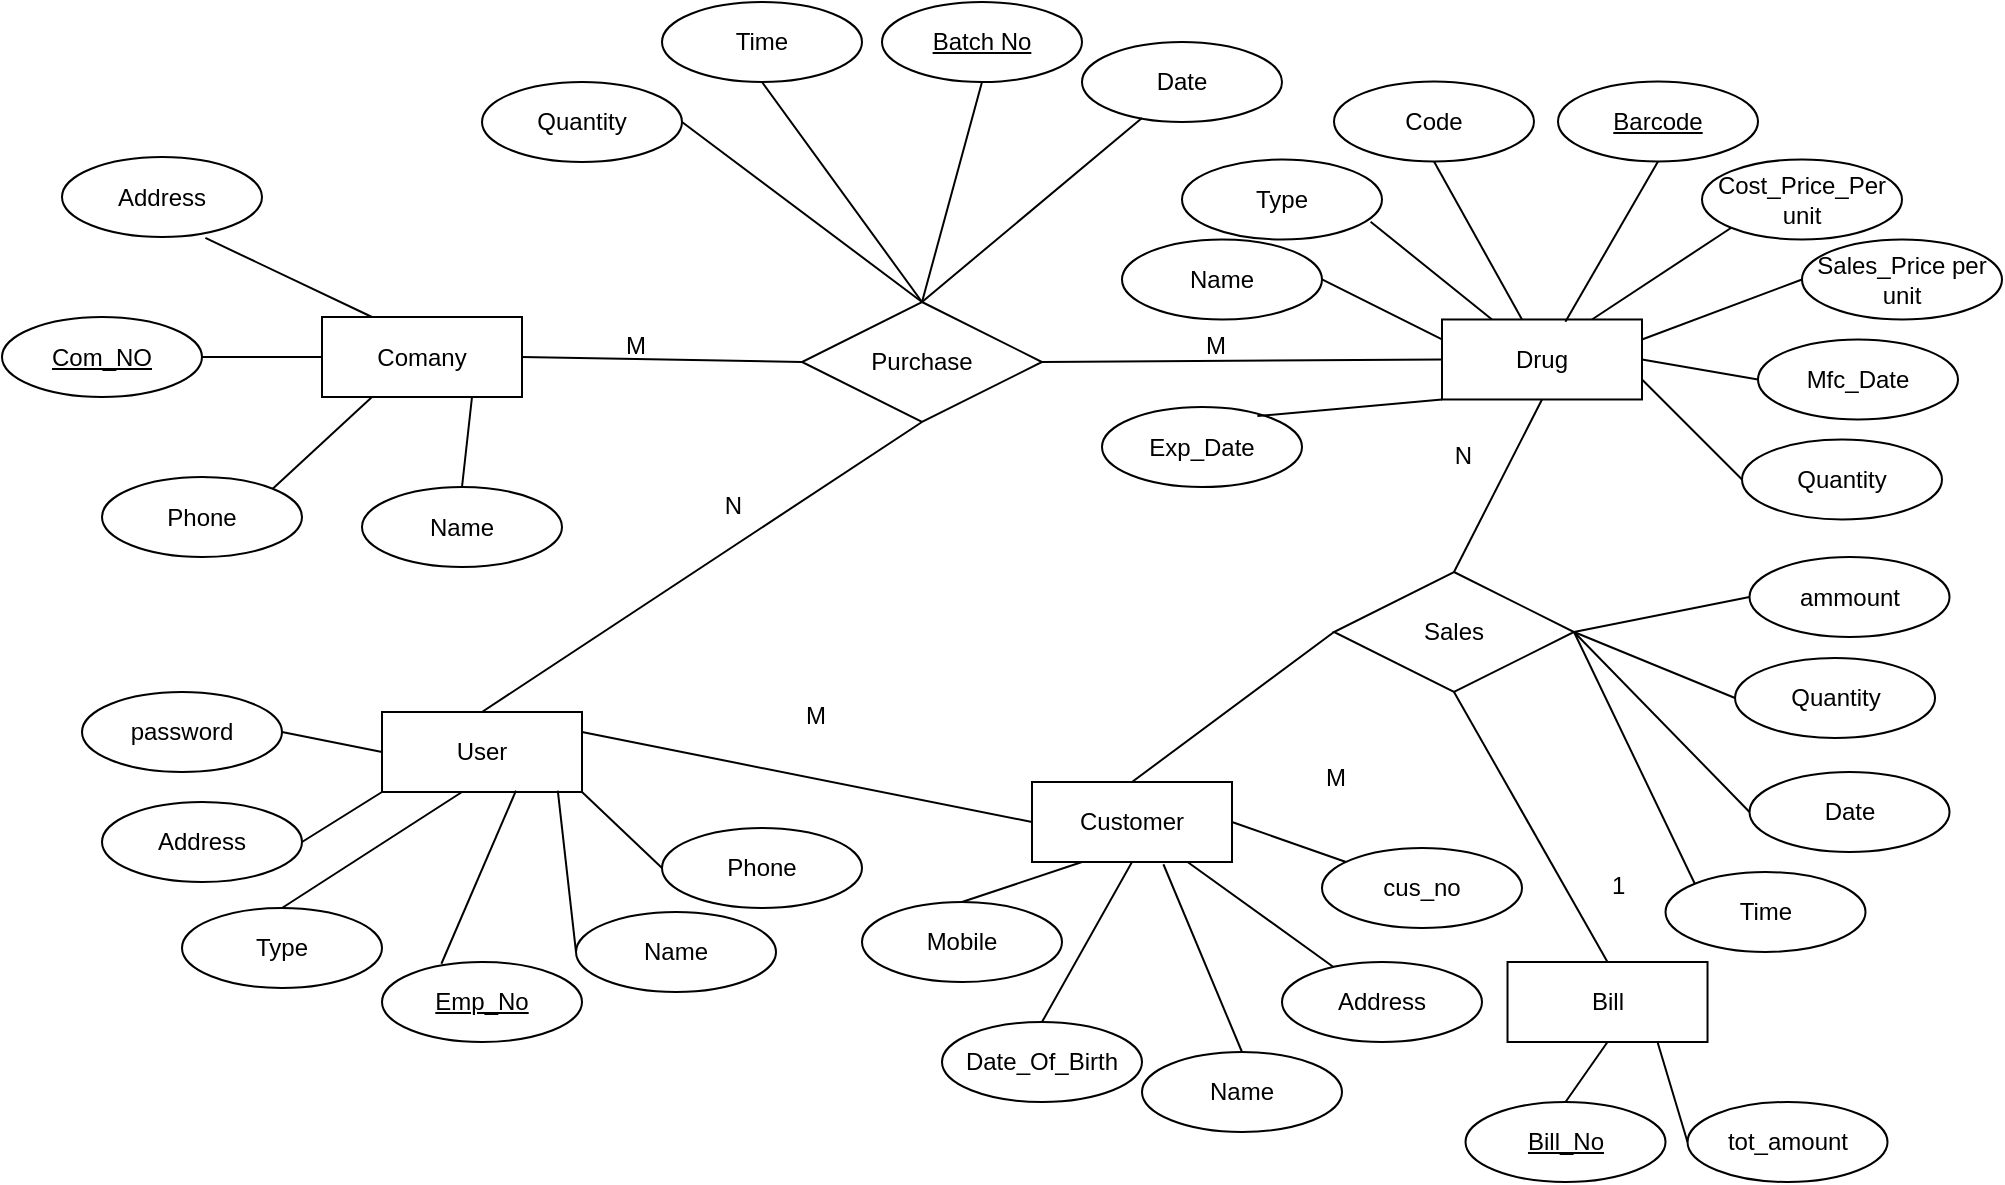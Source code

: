 <mxfile version="13.9.9" type="device"><diagram id="R2lEEEUBdFMjLlhIrx00" name="Page-1"><mxGraphModel dx="1987" dy="863" grid="1" gridSize="10" guides="1" tooltips="1" connect="1" arrows="1" fold="1" page="1" pageScale="1" pageWidth="1169" pageHeight="827" math="0" shadow="0" extFonts="Permanent Marker^https://fonts.googleapis.com/css?family=Permanent+Marker"><root><mxCell id="0"/><mxCell id="1" parent="0"/><mxCell id="lmXtZbd8jgHiGXqNMHW0-3" value="Comany" style="whiteSpace=wrap;html=1;align=center;" parent="1" vertex="1"><mxGeometry x="200" y="281.5" width="100" height="40" as="geometry"/></mxCell><mxCell id="lmXtZbd8jgHiGXqNMHW0-4" value="Address" style="ellipse;whiteSpace=wrap;html=1;align=center;" parent="1" vertex="1"><mxGeometry x="70" y="201.5" width="100" height="40" as="geometry"/></mxCell><mxCell id="lmXtZbd8jgHiGXqNMHW0-5" value="Name" style="ellipse;whiteSpace=wrap;html=1;align=center;" parent="1" vertex="1"><mxGeometry x="220" y="366.5" width="100" height="40" as="geometry"/></mxCell><mxCell id="lmXtZbd8jgHiGXqNMHW0-6" value="&lt;u&gt;Com_NO&lt;/u&gt;" style="ellipse;whiteSpace=wrap;html=1;align=center;" parent="1" vertex="1"><mxGeometry x="40" y="281.5" width="100" height="40" as="geometry"/></mxCell><mxCell id="lmXtZbd8jgHiGXqNMHW0-7" value="Phone" style="ellipse;whiteSpace=wrap;html=1;align=center;" parent="1" vertex="1"><mxGeometry x="90" y="361.5" width="100" height="40" as="geometry"/></mxCell><mxCell id="lmXtZbd8jgHiGXqNMHW0-8" value="Purchase" style="shape=rhombus;perimeter=rhombusPerimeter;whiteSpace=wrap;html=1;align=center;" parent="1" vertex="1"><mxGeometry x="440" y="274" width="120" height="60" as="geometry"/></mxCell><mxCell id="lmXtZbd8jgHiGXqNMHW0-9" value="Time" style="ellipse;whiteSpace=wrap;html=1;align=center;" parent="1" vertex="1"><mxGeometry x="370" y="124" width="100" height="40" as="geometry"/></mxCell><mxCell id="lmXtZbd8jgHiGXqNMHW0-10" value="&lt;u&gt;Batch No&lt;/u&gt;" style="ellipse;whiteSpace=wrap;html=1;align=center;" parent="1" vertex="1"><mxGeometry x="480" y="124" width="100" height="40" as="geometry"/></mxCell><mxCell id="lmXtZbd8jgHiGXqNMHW0-11" value="Date" style="ellipse;whiteSpace=wrap;html=1;align=center;" parent="1" vertex="1"><mxGeometry x="580" y="144" width="100" height="40" as="geometry"/></mxCell><mxCell id="lmXtZbd8jgHiGXqNMHW0-12" value="Quantity" style="ellipse;whiteSpace=wrap;html=1;align=center;" parent="1" vertex="1"><mxGeometry x="280" y="164" width="100" height="40" as="geometry"/></mxCell><mxCell id="lmXtZbd8jgHiGXqNMHW0-13" value="" style="endArrow=none;html=1;rounded=0;entryX=0.5;entryY=1;entryDx=0;entryDy=0;exitX=0.5;exitY=0;exitDx=0;exitDy=0;" parent="1" source="lmXtZbd8jgHiGXqNMHW0-8" target="lmXtZbd8jgHiGXqNMHW0-9" edge="1"><mxGeometry width="50" height="50" relative="1" as="geometry"><mxPoint x="440" y="314" as="sourcePoint"/><mxPoint x="490" y="264" as="targetPoint"/></mxGeometry></mxCell><mxCell id="lmXtZbd8jgHiGXqNMHW0-14" value="" style="endArrow=none;html=1;rounded=0;entryX=0.5;entryY=1;entryDx=0;entryDy=0;exitX=0.5;exitY=0;exitDx=0;exitDy=0;" parent="1" source="lmXtZbd8jgHiGXqNMHW0-8" target="lmXtZbd8jgHiGXqNMHW0-10" edge="1"><mxGeometry width="50" height="50" relative="1" as="geometry"><mxPoint x="540" y="251.5" as="sourcePoint"/><mxPoint x="480" y="216.5" as="targetPoint"/></mxGeometry></mxCell><mxCell id="lmXtZbd8jgHiGXqNMHW0-15" value="" style="endArrow=none;html=1;rounded=0;entryX=0.3;entryY=0.95;entryDx=0;entryDy=0;exitX=0.5;exitY=0;exitDx=0;exitDy=0;entryPerimeter=0;" parent="1" source="lmXtZbd8jgHiGXqNMHW0-8" target="lmXtZbd8jgHiGXqNMHW0-11" edge="1"><mxGeometry width="50" height="50" relative="1" as="geometry"><mxPoint x="550" y="334" as="sourcePoint"/><mxPoint x="550" y="254" as="targetPoint"/></mxGeometry></mxCell><mxCell id="lmXtZbd8jgHiGXqNMHW0-17" value="" style="endArrow=none;html=1;rounded=0;entryX=0.5;entryY=0;entryDx=0;entryDy=0;exitX=1;exitY=0.5;exitDx=0;exitDy=0;" parent="1" source="lmXtZbd8jgHiGXqNMHW0-12" target="lmXtZbd8jgHiGXqNMHW0-8" edge="1"><mxGeometry width="50" height="50" relative="1" as="geometry"><mxPoint x="400" y="384" as="sourcePoint"/><mxPoint x="450" y="334" as="targetPoint"/></mxGeometry></mxCell><mxCell id="lmXtZbd8jgHiGXqNMHW0-19" value="" style="endArrow=none;html=1;rounded=0;entryX=0.5;entryY=0;entryDx=0;entryDy=0;exitX=0.75;exitY=1;exitDx=0;exitDy=0;" parent="1" source="lmXtZbd8jgHiGXqNMHW0-3" target="lmXtZbd8jgHiGXqNMHW0-5" edge="1"><mxGeometry width="50" height="50" relative="1" as="geometry"><mxPoint x="230" y="281.5" as="sourcePoint"/><mxPoint x="280" y="231.5" as="targetPoint"/></mxGeometry></mxCell><mxCell id="lmXtZbd8jgHiGXqNMHW0-20" value="" style="endArrow=none;html=1;rounded=0;entryX=0.717;entryY=1.012;entryDx=0;entryDy=0;exitX=0.25;exitY=0;exitDx=0;exitDy=0;entryPerimeter=0;" parent="1" source="lmXtZbd8jgHiGXqNMHW0-3" target="lmXtZbd8jgHiGXqNMHW0-4" edge="1"><mxGeometry width="50" height="50" relative="1" as="geometry"><mxPoint x="285" y="291.5" as="sourcePoint"/><mxPoint x="290" y="251.5" as="targetPoint"/><Array as="points"/></mxGeometry></mxCell><mxCell id="lmXtZbd8jgHiGXqNMHW0-21" value="" style="endArrow=none;html=1;rounded=0;exitX=1;exitY=0.5;exitDx=0;exitDy=0;entryX=0;entryY=0.5;entryDx=0;entryDy=0;" parent="1" source="lmXtZbd8jgHiGXqNMHW0-6" target="lmXtZbd8jgHiGXqNMHW0-3" edge="1"><mxGeometry width="50" height="50" relative="1" as="geometry"><mxPoint x="150" y="351.5" as="sourcePoint"/><mxPoint x="200" y="301.5" as="targetPoint"/></mxGeometry></mxCell><mxCell id="lmXtZbd8jgHiGXqNMHW0-22" value="" style="endArrow=none;html=1;rounded=0;entryX=0.25;entryY=1;entryDx=0;entryDy=0;exitX=1;exitY=0;exitDx=0;exitDy=0;" parent="1" source="lmXtZbd8jgHiGXqNMHW0-7" target="lmXtZbd8jgHiGXqNMHW0-3" edge="1"><mxGeometry width="50" height="50" relative="1" as="geometry"><mxPoint x="160" y="381.5" as="sourcePoint"/><mxPoint x="210" y="331.5" as="targetPoint"/></mxGeometry></mxCell><mxCell id="lmXtZbd8jgHiGXqNMHW0-23" value="Drug" style="whiteSpace=wrap;html=1;align=center;" parent="1" vertex="1"><mxGeometry x="760" y="282.74" width="100" height="40" as="geometry"/></mxCell><mxCell id="lmXtZbd8jgHiGXqNMHW0-24" value="Name" style="ellipse;whiteSpace=wrap;html=1;align=center;" parent="1" vertex="1"><mxGeometry x="600" y="242.74" width="100" height="40" as="geometry"/></mxCell><mxCell id="lmXtZbd8jgHiGXqNMHW0-25" value="Type" style="ellipse;whiteSpace=wrap;html=1;align=center;" parent="1" vertex="1"><mxGeometry x="630" y="202.74" width="100" height="40" as="geometry"/></mxCell><mxCell id="lmXtZbd8jgHiGXqNMHW0-26" value="Code" style="ellipse;whiteSpace=wrap;html=1;align=center;" parent="1" vertex="1"><mxGeometry x="706" y="163.74" width="100" height="40" as="geometry"/></mxCell><mxCell id="lmXtZbd8jgHiGXqNMHW0-27" value="&lt;u&gt;Barcode&lt;/u&gt;" style="ellipse;whiteSpace=wrap;html=1;align=center;" parent="1" vertex="1"><mxGeometry x="818" y="163.74" width="100" height="40" as="geometry"/></mxCell><mxCell id="lmXtZbd8jgHiGXqNMHW0-28" value="Cost_Price_Per unit" style="ellipse;whiteSpace=wrap;html=1;align=center;" parent="1" vertex="1"><mxGeometry x="890" y="202.74" width="100" height="40" as="geometry"/></mxCell><mxCell id="lmXtZbd8jgHiGXqNMHW0-29" value="Exp_Date" style="ellipse;whiteSpace=wrap;html=1;align=center;" parent="1" vertex="1"><mxGeometry x="590" y="326.5" width="100" height="40" as="geometry"/></mxCell><mxCell id="lmXtZbd8jgHiGXqNMHW0-30" value="Quantity" style="ellipse;whiteSpace=wrap;html=1;align=center;" parent="1" vertex="1"><mxGeometry x="910" y="342.74" width="100" height="40" as="geometry"/></mxCell><mxCell id="lmXtZbd8jgHiGXqNMHW0-31" value="Sales_Price per unit" style="ellipse;whiteSpace=wrap;html=1;align=center;" parent="1" vertex="1"><mxGeometry x="940" y="242.74" width="100" height="40" as="geometry"/></mxCell><mxCell id="lmXtZbd8jgHiGXqNMHW0-32" value="Mfc_Date" style="ellipse;whiteSpace=wrap;html=1;align=center;" parent="1" vertex="1"><mxGeometry x="918" y="292.74" width="100" height="40" as="geometry"/></mxCell><mxCell id="lmXtZbd8jgHiGXqNMHW0-33" value="" style="endArrow=none;html=1;rounded=0;entryX=0.5;entryY=1;entryDx=0;entryDy=0;exitX=0.4;exitY=0;exitDx=0;exitDy=0;exitPerimeter=0;" parent="1" source="lmXtZbd8jgHiGXqNMHW0-23" target="lmXtZbd8jgHiGXqNMHW0-26" edge="1"><mxGeometry width="50" height="50" relative="1" as="geometry"><mxPoint x="750" y="252.74" as="sourcePoint"/><mxPoint x="800" y="202.74" as="targetPoint"/></mxGeometry></mxCell><mxCell id="lmXtZbd8jgHiGXqNMHW0-34" value="" style="endArrow=none;html=1;rounded=0;entryX=0.943;entryY=0.779;entryDx=0;entryDy=0;exitX=0.25;exitY=0;exitDx=0;exitDy=0;entryPerimeter=0;" parent="1" source="lmXtZbd8jgHiGXqNMHW0-23" target="lmXtZbd8jgHiGXqNMHW0-25" edge="1"><mxGeometry width="50" height="50" relative="1" as="geometry"><mxPoint x="760" y="311.74" as="sourcePoint"/><mxPoint x="716" y="232.74" as="targetPoint"/></mxGeometry></mxCell><mxCell id="lmXtZbd8jgHiGXqNMHW0-35" value="" style="endArrow=none;html=1;rounded=0;entryX=1;entryY=0.5;entryDx=0;entryDy=0;exitX=0;exitY=0.25;exitDx=0;exitDy=0;" parent="1" source="lmXtZbd8jgHiGXqNMHW0-23" target="lmXtZbd8jgHiGXqNMHW0-24" edge="1"><mxGeometry width="50" height="50" relative="1" as="geometry"><mxPoint x="767.3" y="318.9" as="sourcePoint"/><mxPoint x="706" y="272.74" as="targetPoint"/></mxGeometry></mxCell><mxCell id="lmXtZbd8jgHiGXqNMHW0-37" value="" style="endArrow=none;html=1;rounded=0;entryX=0.5;entryY=1;entryDx=0;entryDy=0;exitX=0.617;exitY=0.029;exitDx=0;exitDy=0;exitPerimeter=0;" parent="1" source="lmXtZbd8jgHiGXqNMHW0-23" target="lmXtZbd8jgHiGXqNMHW0-27" edge="1"><mxGeometry width="50" height="50" relative="1" as="geometry"><mxPoint x="862" y="281.74" as="sourcePoint"/><mxPoint x="818" y="202.74" as="targetPoint"/></mxGeometry></mxCell><mxCell id="lmXtZbd8jgHiGXqNMHW0-38" value="" style="endArrow=none;html=1;rounded=0;entryX=0;entryY=1;entryDx=0;entryDy=0;exitX=0.75;exitY=0;exitDx=0;exitDy=0;" parent="1" source="lmXtZbd8jgHiGXqNMHW0-23" target="lmXtZbd8jgHiGXqNMHW0-28" edge="1"><mxGeometry width="50" height="50" relative="1" as="geometry"><mxPoint x="831.7" y="293.9" as="sourcePoint"/><mxPoint x="878" y="213.74" as="targetPoint"/></mxGeometry></mxCell><mxCell id="lmXtZbd8jgHiGXqNMHW0-40" value="" style="endArrow=none;html=1;rounded=0;entryX=0;entryY=0.5;entryDx=0;entryDy=0;exitX=1;exitY=0.25;exitDx=0;exitDy=0;" parent="1" source="lmXtZbd8jgHiGXqNMHW0-23" target="lmXtZbd8jgHiGXqNMHW0-31" edge="1"><mxGeometry width="50" height="50" relative="1" as="geometry"><mxPoint x="870" y="318.6" as="sourcePoint"/><mxPoint x="939.645" y="272.742" as="targetPoint"/></mxGeometry></mxCell><mxCell id="lmXtZbd8jgHiGXqNMHW0-41" value="" style="endArrow=none;html=1;rounded=0;entryX=1;entryY=0.75;entryDx=0;entryDy=0;exitX=0;exitY=0.5;exitDx=0;exitDy=0;" parent="1" source="lmXtZbd8jgHiGXqNMHW0-30" target="lmXtZbd8jgHiGXqNMHW0-23" edge="1"><mxGeometry width="50" height="50" relative="1" as="geometry"><mxPoint x="850" y="382.74" as="sourcePoint"/><mxPoint x="790" y="352.74" as="targetPoint"/></mxGeometry></mxCell><mxCell id="lmXtZbd8jgHiGXqNMHW0-42" value="" style="endArrow=none;html=1;rounded=0;entryX=1;entryY=0.5;entryDx=0;entryDy=0;exitX=0;exitY=0.5;exitDx=0;exitDy=0;" parent="1" source="lmXtZbd8jgHiGXqNMHW0-32" target="lmXtZbd8jgHiGXqNMHW0-23" edge="1"><mxGeometry width="50" height="50" relative="1" as="geometry"><mxPoint x="850" y="382.74" as="sourcePoint"/><mxPoint x="850" y="332.74" as="targetPoint"/></mxGeometry></mxCell><mxCell id="lmXtZbd8jgHiGXqNMHW0-44" value="" style="endArrow=none;html=1;rounded=0;exitX=0.777;exitY=0.113;exitDx=0;exitDy=0;exitPerimeter=0;entryX=0;entryY=1;entryDx=0;entryDy=0;" parent="1" source="lmXtZbd8jgHiGXqNMHW0-29" target="lmXtZbd8jgHiGXqNMHW0-23" edge="1"><mxGeometry width="50" height="50" relative="1" as="geometry"><mxPoint x="820" y="382.74" as="sourcePoint"/><mxPoint x="760" y="332.74" as="targetPoint"/></mxGeometry></mxCell><mxCell id="lmXtZbd8jgHiGXqNMHW0-45" value="Sales" style="shape=rhombus;perimeter=rhombusPerimeter;whiteSpace=wrap;html=1;align=center;" parent="1" vertex="1"><mxGeometry x="706" y="409" width="120" height="60" as="geometry"/></mxCell><mxCell id="lmXtZbd8jgHiGXqNMHW0-46" value="Quantity" style="ellipse;whiteSpace=wrap;html=1;align=center;" parent="1" vertex="1"><mxGeometry x="906.52" y="451.99" width="100" height="40" as="geometry"/></mxCell><mxCell id="lmXtZbd8jgHiGXqNMHW0-47" value="" style="endArrow=none;html=1;rounded=0;entryX=0;entryY=0.5;entryDx=0;entryDy=0;exitX=1;exitY=0.5;exitDx=0;exitDy=0;" parent="1" source="lmXtZbd8jgHiGXqNMHW0-45" target="lmXtZbd8jgHiGXqNMHW0-46" edge="1"><mxGeometry width="50" height="50" relative="1" as="geometry"><mxPoint x="742.76" y="556.99" as="sourcePoint"/><mxPoint x="792.76" y="506.99" as="targetPoint"/></mxGeometry></mxCell><mxCell id="lmXtZbd8jgHiGXqNMHW0-50" value="&lt;u&gt;Bill_No&lt;/u&gt;" style="ellipse;whiteSpace=wrap;html=1;align=center;" parent="1" vertex="1"><mxGeometry x="771.76" y="674" width="100" height="40" as="geometry"/></mxCell><mxCell id="lmXtZbd8jgHiGXqNMHW0-51" value="tot_amount" style="ellipse;whiteSpace=wrap;html=1;align=center;" parent="1" vertex="1"><mxGeometry x="882.76" y="674" width="100" height="40" as="geometry"/></mxCell><mxCell id="lmXtZbd8jgHiGXqNMHW0-52" value="Time" style="ellipse;whiteSpace=wrap;html=1;align=center;" parent="1" vertex="1"><mxGeometry x="871.76" y="559" width="100" height="40" as="geometry"/></mxCell><mxCell id="lmXtZbd8jgHiGXqNMHW0-53" value="" style="endArrow=none;html=1;rounded=0;entryX=0.5;entryY=0;entryDx=0;entryDy=0;exitX=0.5;exitY=1;exitDx=0;exitDy=0;" parent="1" source="OmnGmeT0H6T3P1tnoGOz-3" target="lmXtZbd8jgHiGXqNMHW0-50" edge="1"><mxGeometry width="50" height="50" relative="1" as="geometry"><mxPoint x="842.76" y="466.99" as="sourcePoint"/><mxPoint x="842.76" y="437.99" as="targetPoint"/></mxGeometry></mxCell><mxCell id="lmXtZbd8jgHiGXqNMHW0-54" value="" style="endArrow=none;html=1;rounded=0;entryX=0;entryY=0.5;entryDx=0;entryDy=0;exitX=0.75;exitY=1;exitDx=0;exitDy=0;" parent="1" source="OmnGmeT0H6T3P1tnoGOz-3" target="lmXtZbd8jgHiGXqNMHW0-51" edge="1"><mxGeometry width="50" height="50" relative="1" as="geometry"><mxPoint x="872.76" y="481.99" as="sourcePoint"/><mxPoint x="917.405" y="461.132" as="targetPoint"/></mxGeometry></mxCell><mxCell id="lmXtZbd8jgHiGXqNMHW0-55" value="" style="endArrow=none;html=1;rounded=0;entryX=0;entryY=0;entryDx=0;entryDy=0;exitX=1;exitY=0.5;exitDx=0;exitDy=0;" parent="1" source="lmXtZbd8jgHiGXqNMHW0-45" target="lmXtZbd8jgHiGXqNMHW0-52" edge="1"><mxGeometry width="50" height="50" relative="1" as="geometry"><mxPoint x="902.76" y="496.99" as="sourcePoint"/><mxPoint x="932.76" y="496.99" as="targetPoint"/></mxGeometry></mxCell><mxCell id="lmXtZbd8jgHiGXqNMHW0-56" value="Customer" style="whiteSpace=wrap;html=1;align=center;" parent="1" vertex="1"><mxGeometry x="555.0" y="514" width="100" height="40" as="geometry"/></mxCell><mxCell id="lmXtZbd8jgHiGXqNMHW0-57" value="Address" style="ellipse;whiteSpace=wrap;html=1;align=center;" parent="1" vertex="1"><mxGeometry x="680.0" y="604" width="100" height="40" as="geometry"/></mxCell><mxCell id="lmXtZbd8jgHiGXqNMHW0-58" value="Name" style="ellipse;whiteSpace=wrap;html=1;align=center;" parent="1" vertex="1"><mxGeometry x="610.0" y="649" width="100" height="40" as="geometry"/></mxCell><mxCell id="lmXtZbd8jgHiGXqNMHW0-59" value="Date_Of_Birth" style="ellipse;whiteSpace=wrap;html=1;align=center;" parent="1" vertex="1"><mxGeometry x="510.0" y="634" width="100" height="40" as="geometry"/></mxCell><mxCell id="lmXtZbd8jgHiGXqNMHW0-60" value="Mobile" style="ellipse;whiteSpace=wrap;html=1;align=center;" parent="1" vertex="1"><mxGeometry x="470.0" y="574" width="100" height="40" as="geometry"/></mxCell><mxCell id="lmXtZbd8jgHiGXqNMHW0-61" value="" style="endArrow=none;html=1;rounded=0;" parent="1" source="lmXtZbd8jgHiGXqNMHW0-56" target="lmXtZbd8jgHiGXqNMHW0-57" edge="1"><mxGeometry width="50" height="50" relative="1" as="geometry"><mxPoint x="595.0" y="478.14" as="sourcePoint"/><mxPoint x="669.645" y="508.998" as="targetPoint"/></mxGeometry></mxCell><mxCell id="lmXtZbd8jgHiGXqNMHW0-62" value="" style="endArrow=none;html=1;rounded=0;exitX=0.657;exitY=1.028;exitDx=0;exitDy=0;entryX=0.5;entryY=0;entryDx=0;entryDy=0;exitPerimeter=0;" parent="1" source="lmXtZbd8jgHiGXqNMHW0-56" target="lmXtZbd8jgHiGXqNMHW0-58" edge="1"><mxGeometry width="50" height="50" relative="1" as="geometry"><mxPoint x="665.0" y="524.0" as="sourcePoint"/><mxPoint x="707.46" y="504.185" as="targetPoint"/></mxGeometry></mxCell><mxCell id="lmXtZbd8jgHiGXqNMHW0-63" value="" style="endArrow=none;html=1;rounded=0;exitX=0.5;exitY=1;exitDx=0;exitDy=0;entryX=0.5;entryY=0;entryDx=0;entryDy=0;" parent="1" source="lmXtZbd8jgHiGXqNMHW0-56" target="lmXtZbd8jgHiGXqNMHW0-59" edge="1"><mxGeometry width="50" height="50" relative="1" as="geometry"><mxPoint x="665.0" y="534.0" as="sourcePoint"/><mxPoint x="734.645" y="524.858" as="targetPoint"/></mxGeometry></mxCell><mxCell id="lmXtZbd8jgHiGXqNMHW0-64" value="" style="endArrow=none;html=1;rounded=0;exitX=0.25;exitY=1;exitDx=0;exitDy=0;entryX=0.5;entryY=0;entryDx=0;entryDy=0;" parent="1" source="lmXtZbd8jgHiGXqNMHW0-56" target="lmXtZbd8jgHiGXqNMHW0-60" edge="1"><mxGeometry width="50" height="50" relative="1" as="geometry"><mxPoint x="665.0" y="554.0" as="sourcePoint"/><mxPoint x="734.645" y="575.858" as="targetPoint"/></mxGeometry></mxCell><mxCell id="lmXtZbd8jgHiGXqNMHW0-84" value="User" style="whiteSpace=wrap;html=1;align=center;" parent="1" vertex="1"><mxGeometry x="230" y="479" width="100" height="40" as="geometry"/></mxCell><mxCell id="lmXtZbd8jgHiGXqNMHW0-85" value="Address" style="ellipse;whiteSpace=wrap;html=1;align=center;" parent="1" vertex="1"><mxGeometry x="90" y="524" width="100" height="40" as="geometry"/></mxCell><mxCell id="lmXtZbd8jgHiGXqNMHW0-87" value="Type" style="ellipse;whiteSpace=wrap;html=1;align=center;" parent="1" vertex="1"><mxGeometry x="130" y="576.99" width="100" height="40" as="geometry"/></mxCell><mxCell id="lmXtZbd8jgHiGXqNMHW0-88" value="&lt;u&gt;Emp_No&lt;/u&gt;" style="ellipse;whiteSpace=wrap;html=1;align=center;" parent="1" vertex="1"><mxGeometry x="230" y="604" width="100" height="40" as="geometry"/></mxCell><mxCell id="lmXtZbd8jgHiGXqNMHW0-89" value="Name" style="ellipse;whiteSpace=wrap;html=1;align=center;" parent="1" vertex="1"><mxGeometry x="327" y="578.99" width="100" height="40" as="geometry"/></mxCell><mxCell id="lmXtZbd8jgHiGXqNMHW0-92" value="Phone" style="ellipse;whiteSpace=wrap;html=1;align=center;" parent="1" vertex="1"><mxGeometry x="370" y="536.99" width="100" height="40" as="geometry"/></mxCell><mxCell id="lmXtZbd8jgHiGXqNMHW0-94" value="" style="endArrow=none;html=1;rounded=0;entryX=0.5;entryY=0;entryDx=0;entryDy=0;" parent="1" target="lmXtZbd8jgHiGXqNMHW0-87" edge="1"><mxGeometry width="50" height="50" relative="1" as="geometry"><mxPoint x="270" y="519" as="sourcePoint"/><mxPoint x="230" y="619" as="targetPoint"/></mxGeometry></mxCell><mxCell id="lmXtZbd8jgHiGXqNMHW0-96" value="" style="endArrow=none;html=1;rounded=0;entryX=1;entryY=0.5;entryDx=0;entryDy=0;exitX=0;exitY=1;exitDx=0;exitDy=0;" parent="1" source="lmXtZbd8jgHiGXqNMHW0-84" target="lmXtZbd8jgHiGXqNMHW0-85" edge="1"><mxGeometry width="50" height="50" relative="1" as="geometry"><mxPoint x="207.3" y="514.16" as="sourcePoint"/><mxPoint x="146" y="468.0" as="targetPoint"/></mxGeometry></mxCell><mxCell id="lmXtZbd8jgHiGXqNMHW0-97" value="" style="endArrow=none;html=1;rounded=0;entryX=0.297;entryY=0.022;entryDx=0;entryDy=0;exitX=0.67;exitY=0.982;exitDx=0;exitDy=0;exitPerimeter=0;entryPerimeter=0;" parent="1" source="lmXtZbd8jgHiGXqNMHW0-84" target="lmXtZbd8jgHiGXqNMHW0-88" edge="1"><mxGeometry width="50" height="50" relative="1" as="geometry"><mxPoint x="302" y="477" as="sourcePoint"/><mxPoint x="258" y="398" as="targetPoint"/></mxGeometry></mxCell><mxCell id="lmXtZbd8jgHiGXqNMHW0-98" value="" style="endArrow=none;html=1;rounded=0;entryX=0;entryY=0.5;entryDx=0;entryDy=0;exitX=0.879;exitY=0.982;exitDx=0;exitDy=0;exitPerimeter=0;" parent="1" source="lmXtZbd8jgHiGXqNMHW0-84" target="lmXtZbd8jgHiGXqNMHW0-89" edge="1"><mxGeometry width="50" height="50" relative="1" as="geometry"><mxPoint x="271.7" y="489.16" as="sourcePoint"/><mxPoint x="318" y="409" as="targetPoint"/></mxGeometry></mxCell><mxCell id="lmXtZbd8jgHiGXqNMHW0-99" value="" style="endArrow=none;html=1;rounded=0;entryX=0;entryY=0.5;entryDx=0;entryDy=0;exitX=1;exitY=1;exitDx=0;exitDy=0;" parent="1" source="lmXtZbd8jgHiGXqNMHW0-84" target="lmXtZbd8jgHiGXqNMHW0-92" edge="1"><mxGeometry width="50" height="50" relative="1" as="geometry"><mxPoint x="310" y="513.86" as="sourcePoint"/><mxPoint x="379.645" y="468.002" as="targetPoint"/></mxGeometry></mxCell><mxCell id="lmXtZbd8jgHiGXqNMHW0-103" value="Date" style="ellipse;whiteSpace=wrap;html=1;align=center;" parent="1" vertex="1"><mxGeometry x="913.76" y="509" width="100" height="40" as="geometry"/></mxCell><mxCell id="lmXtZbd8jgHiGXqNMHW0-104" value="" style="endArrow=none;html=1;rounded=0;entryX=0;entryY=0.5;entryDx=0;entryDy=0;exitX=1;exitY=0.5;exitDx=0;exitDy=0;" parent="1" source="lmXtZbd8jgHiGXqNMHW0-45" target="lmXtZbd8jgHiGXqNMHW0-103" edge="1"><mxGeometry width="50" height="50" relative="1" as="geometry"><mxPoint x="892.76" y="486.99" as="sourcePoint"/><mxPoint x="952.76" y="486.99" as="targetPoint"/></mxGeometry></mxCell><mxCell id="lmXtZbd8jgHiGXqNMHW0-105" value="" style="endArrow=none;html=1;rounded=0;entryX=0;entryY=0.5;entryDx=0;entryDy=0;exitX=1;exitY=0.5;exitDx=0;exitDy=0;" parent="1" source="lmXtZbd8jgHiGXqNMHW0-3" target="lmXtZbd8jgHiGXqNMHW0-8" edge="1"><mxGeometry relative="1" as="geometry"><mxPoint x="490" y="601.5" as="sourcePoint"/><mxPoint x="490" y="344" as="targetPoint"/></mxGeometry></mxCell><mxCell id="lmXtZbd8jgHiGXqNMHW0-106" value="M" style="resizable=0;html=1;align=left;verticalAlign=bottom;" parent="lmXtZbd8jgHiGXqNMHW0-105" connectable="0" vertex="1"><mxGeometry x="-1" relative="1" as="geometry"><mxPoint x="50" y="2.5" as="offset"/></mxGeometry></mxCell><mxCell id="lmXtZbd8jgHiGXqNMHW0-108" value="" style="endArrow=none;html=1;rounded=0;entryX=0;entryY=0.5;entryDx=0;entryDy=0;exitX=1;exitY=0.5;exitDx=0;exitDy=0;" parent="1" source="lmXtZbd8jgHiGXqNMHW0-8" target="lmXtZbd8jgHiGXqNMHW0-23" edge="1"><mxGeometry relative="1" as="geometry"><mxPoint x="510" y="601.5" as="sourcePoint"/><mxPoint x="510" y="344" as="targetPoint"/></mxGeometry></mxCell><mxCell id="lmXtZbd8jgHiGXqNMHW0-109" value="M" style="resizable=0;html=1;align=left;verticalAlign=bottom;" parent="lmXtZbd8jgHiGXqNMHW0-108" connectable="0" vertex="1"><mxGeometry x="-1" relative="1" as="geometry"><mxPoint x="80" as="offset"/></mxGeometry></mxCell><mxCell id="lmXtZbd8jgHiGXqNMHW0-111" value="" style="endArrow=none;html=1;rounded=0;entryX=0.5;entryY=0;entryDx=0;entryDy=0;exitX=0.5;exitY=1;exitDx=0;exitDy=0;" parent="1" source="lmXtZbd8jgHiGXqNMHW0-23" target="lmXtZbd8jgHiGXqNMHW0-45" edge="1"><mxGeometry relative="1" as="geometry"><mxPoint x="870" y="414" as="sourcePoint"/><mxPoint x="1170" y="303.29" as="targetPoint"/></mxGeometry></mxCell><mxCell id="lmXtZbd8jgHiGXqNMHW0-113" value="N" style="resizable=0;html=1;align=right;verticalAlign=bottom;" parent="lmXtZbd8jgHiGXqNMHW0-111" connectable="0" vertex="1"><mxGeometry x="1" relative="1" as="geometry"><mxPoint x="10" y="-50" as="offset"/></mxGeometry></mxCell><mxCell id="lmXtZbd8jgHiGXqNMHW0-114" value="" style="endArrow=none;html=1;rounded=0;entryX=0;entryY=0.5;entryDx=0;entryDy=0;exitX=0.5;exitY=0;exitDx=0;exitDy=0;" parent="1" source="lmXtZbd8jgHiGXqNMHW0-56" target="lmXtZbd8jgHiGXqNMHW0-45" edge="1"><mxGeometry relative="1" as="geometry"><mxPoint x="920" y="314" as="sourcePoint"/><mxPoint x="1182.6" y="319.28" as="targetPoint"/></mxGeometry></mxCell><mxCell id="lmXtZbd8jgHiGXqNMHW0-115" value="M" style="resizable=0;html=1;align=left;verticalAlign=bottom;" parent="lmXtZbd8jgHiGXqNMHW0-114" connectable="0" vertex="1"><mxGeometry x="-1" relative="1" as="geometry"><mxPoint x="95" y="6" as="offset"/></mxGeometry></mxCell><mxCell id="lmXtZbd8jgHiGXqNMHW0-117" value="" style="endArrow=none;html=1;rounded=0;entryX=0;entryY=0.5;entryDx=0;entryDy=0;exitX=1;exitY=0.25;exitDx=0;exitDy=0;" parent="1" source="lmXtZbd8jgHiGXqNMHW0-84" target="lmXtZbd8jgHiGXqNMHW0-56" edge="1"><mxGeometry relative="1" as="geometry"><mxPoint x="880" y="564" as="sourcePoint"/><mxPoint x="1142.6" y="569.28" as="targetPoint"/></mxGeometry></mxCell><mxCell id="lmXtZbd8jgHiGXqNMHW0-118" value="M" style="resizable=0;html=1;align=left;verticalAlign=bottom;" parent="lmXtZbd8jgHiGXqNMHW0-117" connectable="0" vertex="1"><mxGeometry x="-1" relative="1" as="geometry"><mxPoint x="110" as="offset"/></mxGeometry></mxCell><mxCell id="lmXtZbd8jgHiGXqNMHW0-120" value="" style="endArrow=none;html=1;rounded=0;entryX=0.5;entryY=0;entryDx=0;entryDy=0;exitX=0.5;exitY=1;exitDx=0;exitDy=0;" parent="1" source="lmXtZbd8jgHiGXqNMHW0-8" target="lmXtZbd8jgHiGXqNMHW0-84" edge="1"><mxGeometry relative="1" as="geometry"><mxPoint x="490" y="586.5" as="sourcePoint"/><mxPoint x="740" y="586.5" as="targetPoint"/></mxGeometry></mxCell><mxCell id="lmXtZbd8jgHiGXqNMHW0-122" value="N" style="resizable=0;html=1;align=right;verticalAlign=bottom;" parent="lmXtZbd8jgHiGXqNMHW0-120" connectable="0" vertex="1"><mxGeometry x="1" relative="1" as="geometry"><mxPoint x="130.31" y="-94.24" as="offset"/></mxGeometry></mxCell><mxCell id="OmnGmeT0H6T3P1tnoGOz-1" value="cus_no" style="ellipse;whiteSpace=wrap;html=1;align=center;" vertex="1" parent="1"><mxGeometry x="700.0" y="546.99" width="100" height="40" as="geometry"/></mxCell><mxCell id="OmnGmeT0H6T3P1tnoGOz-2" value="" style="endArrow=none;html=1;rounded=0;exitX=1;exitY=0.5;exitDx=0;exitDy=0;" edge="1" parent="1" target="OmnGmeT0H6T3P1tnoGOz-1" source="lmXtZbd8jgHiGXqNMHW0-56"><mxGeometry width="50" height="50" relative="1" as="geometry"><mxPoint x="679.999" y="504" as="sourcePoint"/><mxPoint x="716.885" y="458.998" as="targetPoint"/></mxGeometry></mxCell><mxCell id="OmnGmeT0H6T3P1tnoGOz-3" value="Bill" style="whiteSpace=wrap;html=1;align=center;" vertex="1" parent="1"><mxGeometry x="792.76" y="604" width="100" height="40" as="geometry"/></mxCell><mxCell id="OmnGmeT0H6T3P1tnoGOz-4" value="" style="endArrow=none;html=1;rounded=0;exitX=0.5;exitY=0;exitDx=0;exitDy=0;entryX=0.5;entryY=1;entryDx=0;entryDy=0;" edge="1" parent="1" source="OmnGmeT0H6T3P1tnoGOz-3" target="lmXtZbd8jgHiGXqNMHW0-45"><mxGeometry relative="1" as="geometry"><mxPoint x="633.76" y="540.99" as="sourcePoint"/><mxPoint x="832.76" y="572.99" as="targetPoint"/></mxGeometry></mxCell><mxCell id="OmnGmeT0H6T3P1tnoGOz-5" value="1" style="resizable=0;html=1;align=left;verticalAlign=bottom;" connectable="0" vertex="1" parent="OmnGmeT0H6T3P1tnoGOz-4"><mxGeometry x="-1" relative="1" as="geometry"><mxPoint y="-30" as="offset"/></mxGeometry></mxCell><mxCell id="OmnGmeT0H6T3P1tnoGOz-7" value="ammount" style="ellipse;whiteSpace=wrap;html=1;align=center;" vertex="1" parent="1"><mxGeometry x="913.76" y="401.5" width="100" height="40" as="geometry"/></mxCell><mxCell id="OmnGmeT0H6T3P1tnoGOz-8" value="" style="endArrow=none;html=1;rounded=0;entryX=0;entryY=0.5;entryDx=0;entryDy=0;exitX=1;exitY=0.5;exitDx=0;exitDy=0;" edge="1" parent="1" target="OmnGmeT0H6T3P1tnoGOz-7" source="lmXtZbd8jgHiGXqNMHW0-45"><mxGeometry width="50" height="50" relative="1" as="geometry"><mxPoint x="892.76" y="440.99" as="sourcePoint"/><mxPoint x="792.76" y="460.99" as="targetPoint"/></mxGeometry></mxCell><mxCell id="OmnGmeT0H6T3P1tnoGOz-9" value="password" style="ellipse;whiteSpace=wrap;html=1;align=center;" vertex="1" parent="1"><mxGeometry x="80" y="469" width="100" height="40" as="geometry"/></mxCell><mxCell id="OmnGmeT0H6T3P1tnoGOz-10" value="" style="endArrow=none;html=1;rounded=0;entryX=1;entryY=0.5;entryDx=0;entryDy=0;exitX=0;exitY=0.5;exitDx=0;exitDy=0;" edge="1" parent="1" target="OmnGmeT0H6T3P1tnoGOz-9" source="lmXtZbd8jgHiGXqNMHW0-84"><mxGeometry width="50" height="50" relative="1" as="geometry"><mxPoint x="220" y="495" as="sourcePoint"/><mxPoint x="136" y="413.0" as="targetPoint"/></mxGeometry></mxCell></root></mxGraphModel></diagram></mxfile>